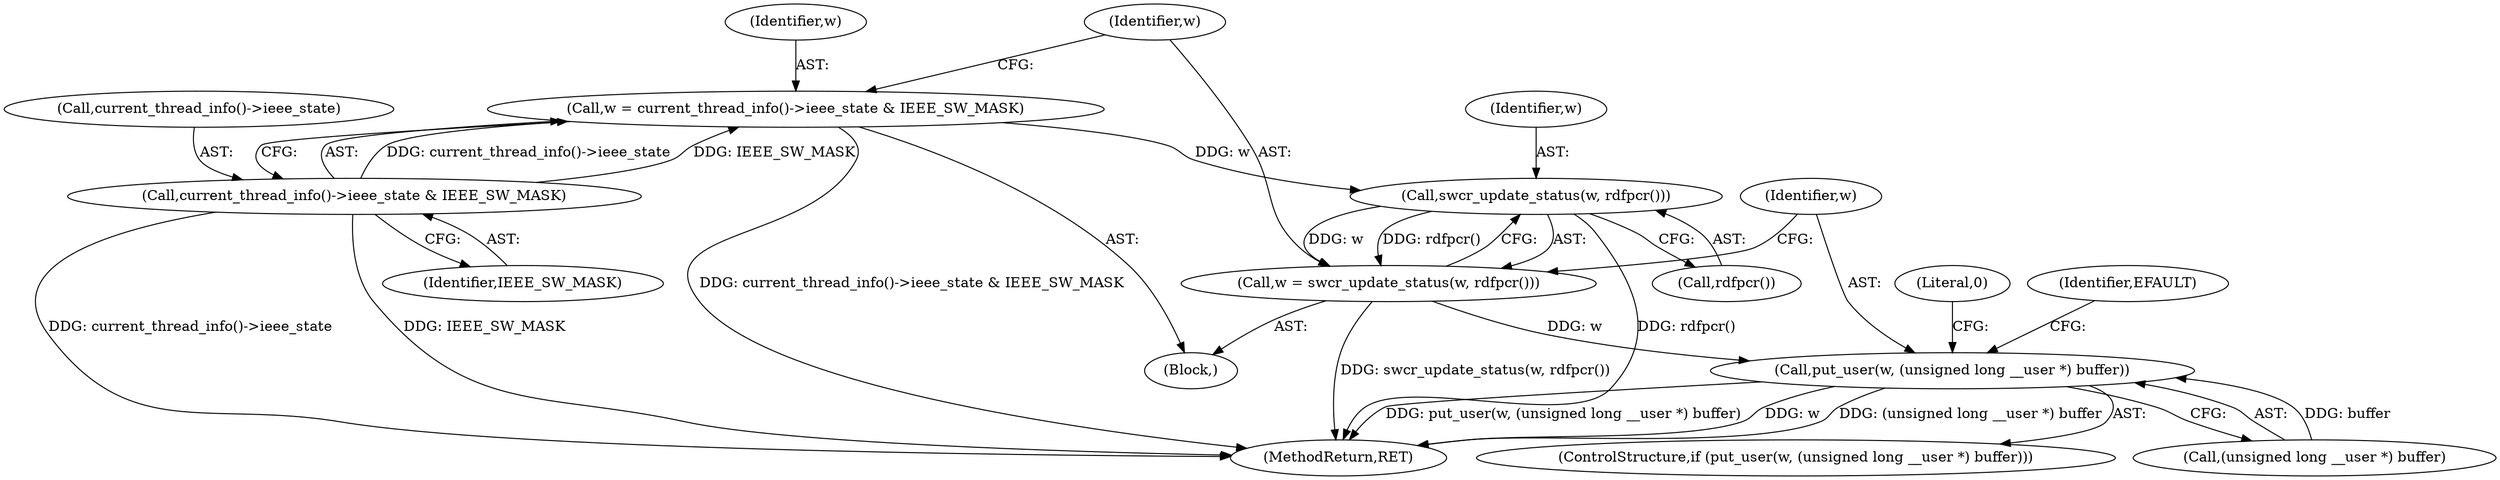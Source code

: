 digraph "0_linux_21c5977a836e399fc710ff2c5367845ed5c2527f_2@API" {
"1000131" [label="(Call,swcr_update_status(w, rdfpcr()))"];
"1000122" [label="(Call,w = current_thread_info()->ieee_state & IEEE_SW_MASK)"];
"1000124" [label="(Call,current_thread_info()->ieee_state & IEEE_SW_MASK)"];
"1000129" [label="(Call,w = swcr_update_status(w, rdfpcr()))"];
"1000135" [label="(Call,put_user(w, (unsigned long __user *) buffer))"];
"1000124" [label="(Call,current_thread_info()->ieee_state & IEEE_SW_MASK)"];
"1000129" [label="(Call,w = swcr_update_status(w, rdfpcr()))"];
"1000144" [label="(Literal,0)"];
"1000133" [label="(Call,rdfpcr())"];
"1000134" [label="(ControlStructure,if (put_user(w, (unsigned long __user *) buffer)))"];
"1000131" [label="(Call,swcr_update_status(w, rdfpcr()))"];
"1000132" [label="(Identifier,w)"];
"1000125" [label="(Call,current_thread_info()->ieee_state)"];
"1000128" [label="(Identifier,IEEE_SW_MASK)"];
"1000135" [label="(Call,put_user(w, (unsigned long __user *) buffer))"];
"1000120" [label="(Block,)"];
"1000137" [label="(Call,(unsigned long __user *) buffer)"];
"1000122" [label="(Call,w = current_thread_info()->ieee_state & IEEE_SW_MASK)"];
"1000142" [label="(Identifier,EFAULT)"];
"1000123" [label="(Identifier,w)"];
"1000239" [label="(MethodReturn,RET)"];
"1000130" [label="(Identifier,w)"];
"1000136" [label="(Identifier,w)"];
"1000131" -> "1000129"  [label="AST: "];
"1000131" -> "1000133"  [label="CFG: "];
"1000132" -> "1000131"  [label="AST: "];
"1000133" -> "1000131"  [label="AST: "];
"1000129" -> "1000131"  [label="CFG: "];
"1000131" -> "1000239"  [label="DDG: rdfpcr()"];
"1000131" -> "1000129"  [label="DDG: w"];
"1000131" -> "1000129"  [label="DDG: rdfpcr()"];
"1000122" -> "1000131"  [label="DDG: w"];
"1000122" -> "1000120"  [label="AST: "];
"1000122" -> "1000124"  [label="CFG: "];
"1000123" -> "1000122"  [label="AST: "];
"1000124" -> "1000122"  [label="AST: "];
"1000130" -> "1000122"  [label="CFG: "];
"1000122" -> "1000239"  [label="DDG: current_thread_info()->ieee_state & IEEE_SW_MASK"];
"1000124" -> "1000122"  [label="DDG: current_thread_info()->ieee_state"];
"1000124" -> "1000122"  [label="DDG: IEEE_SW_MASK"];
"1000124" -> "1000128"  [label="CFG: "];
"1000125" -> "1000124"  [label="AST: "];
"1000128" -> "1000124"  [label="AST: "];
"1000124" -> "1000239"  [label="DDG: current_thread_info()->ieee_state"];
"1000124" -> "1000239"  [label="DDG: IEEE_SW_MASK"];
"1000129" -> "1000120"  [label="AST: "];
"1000130" -> "1000129"  [label="AST: "];
"1000136" -> "1000129"  [label="CFG: "];
"1000129" -> "1000239"  [label="DDG: swcr_update_status(w, rdfpcr())"];
"1000129" -> "1000135"  [label="DDG: w"];
"1000135" -> "1000134"  [label="AST: "];
"1000135" -> "1000137"  [label="CFG: "];
"1000136" -> "1000135"  [label="AST: "];
"1000137" -> "1000135"  [label="AST: "];
"1000142" -> "1000135"  [label="CFG: "];
"1000144" -> "1000135"  [label="CFG: "];
"1000135" -> "1000239"  [label="DDG: put_user(w, (unsigned long __user *) buffer)"];
"1000135" -> "1000239"  [label="DDG: w"];
"1000135" -> "1000239"  [label="DDG: (unsigned long __user *) buffer"];
"1000137" -> "1000135"  [label="DDG: buffer"];
}
